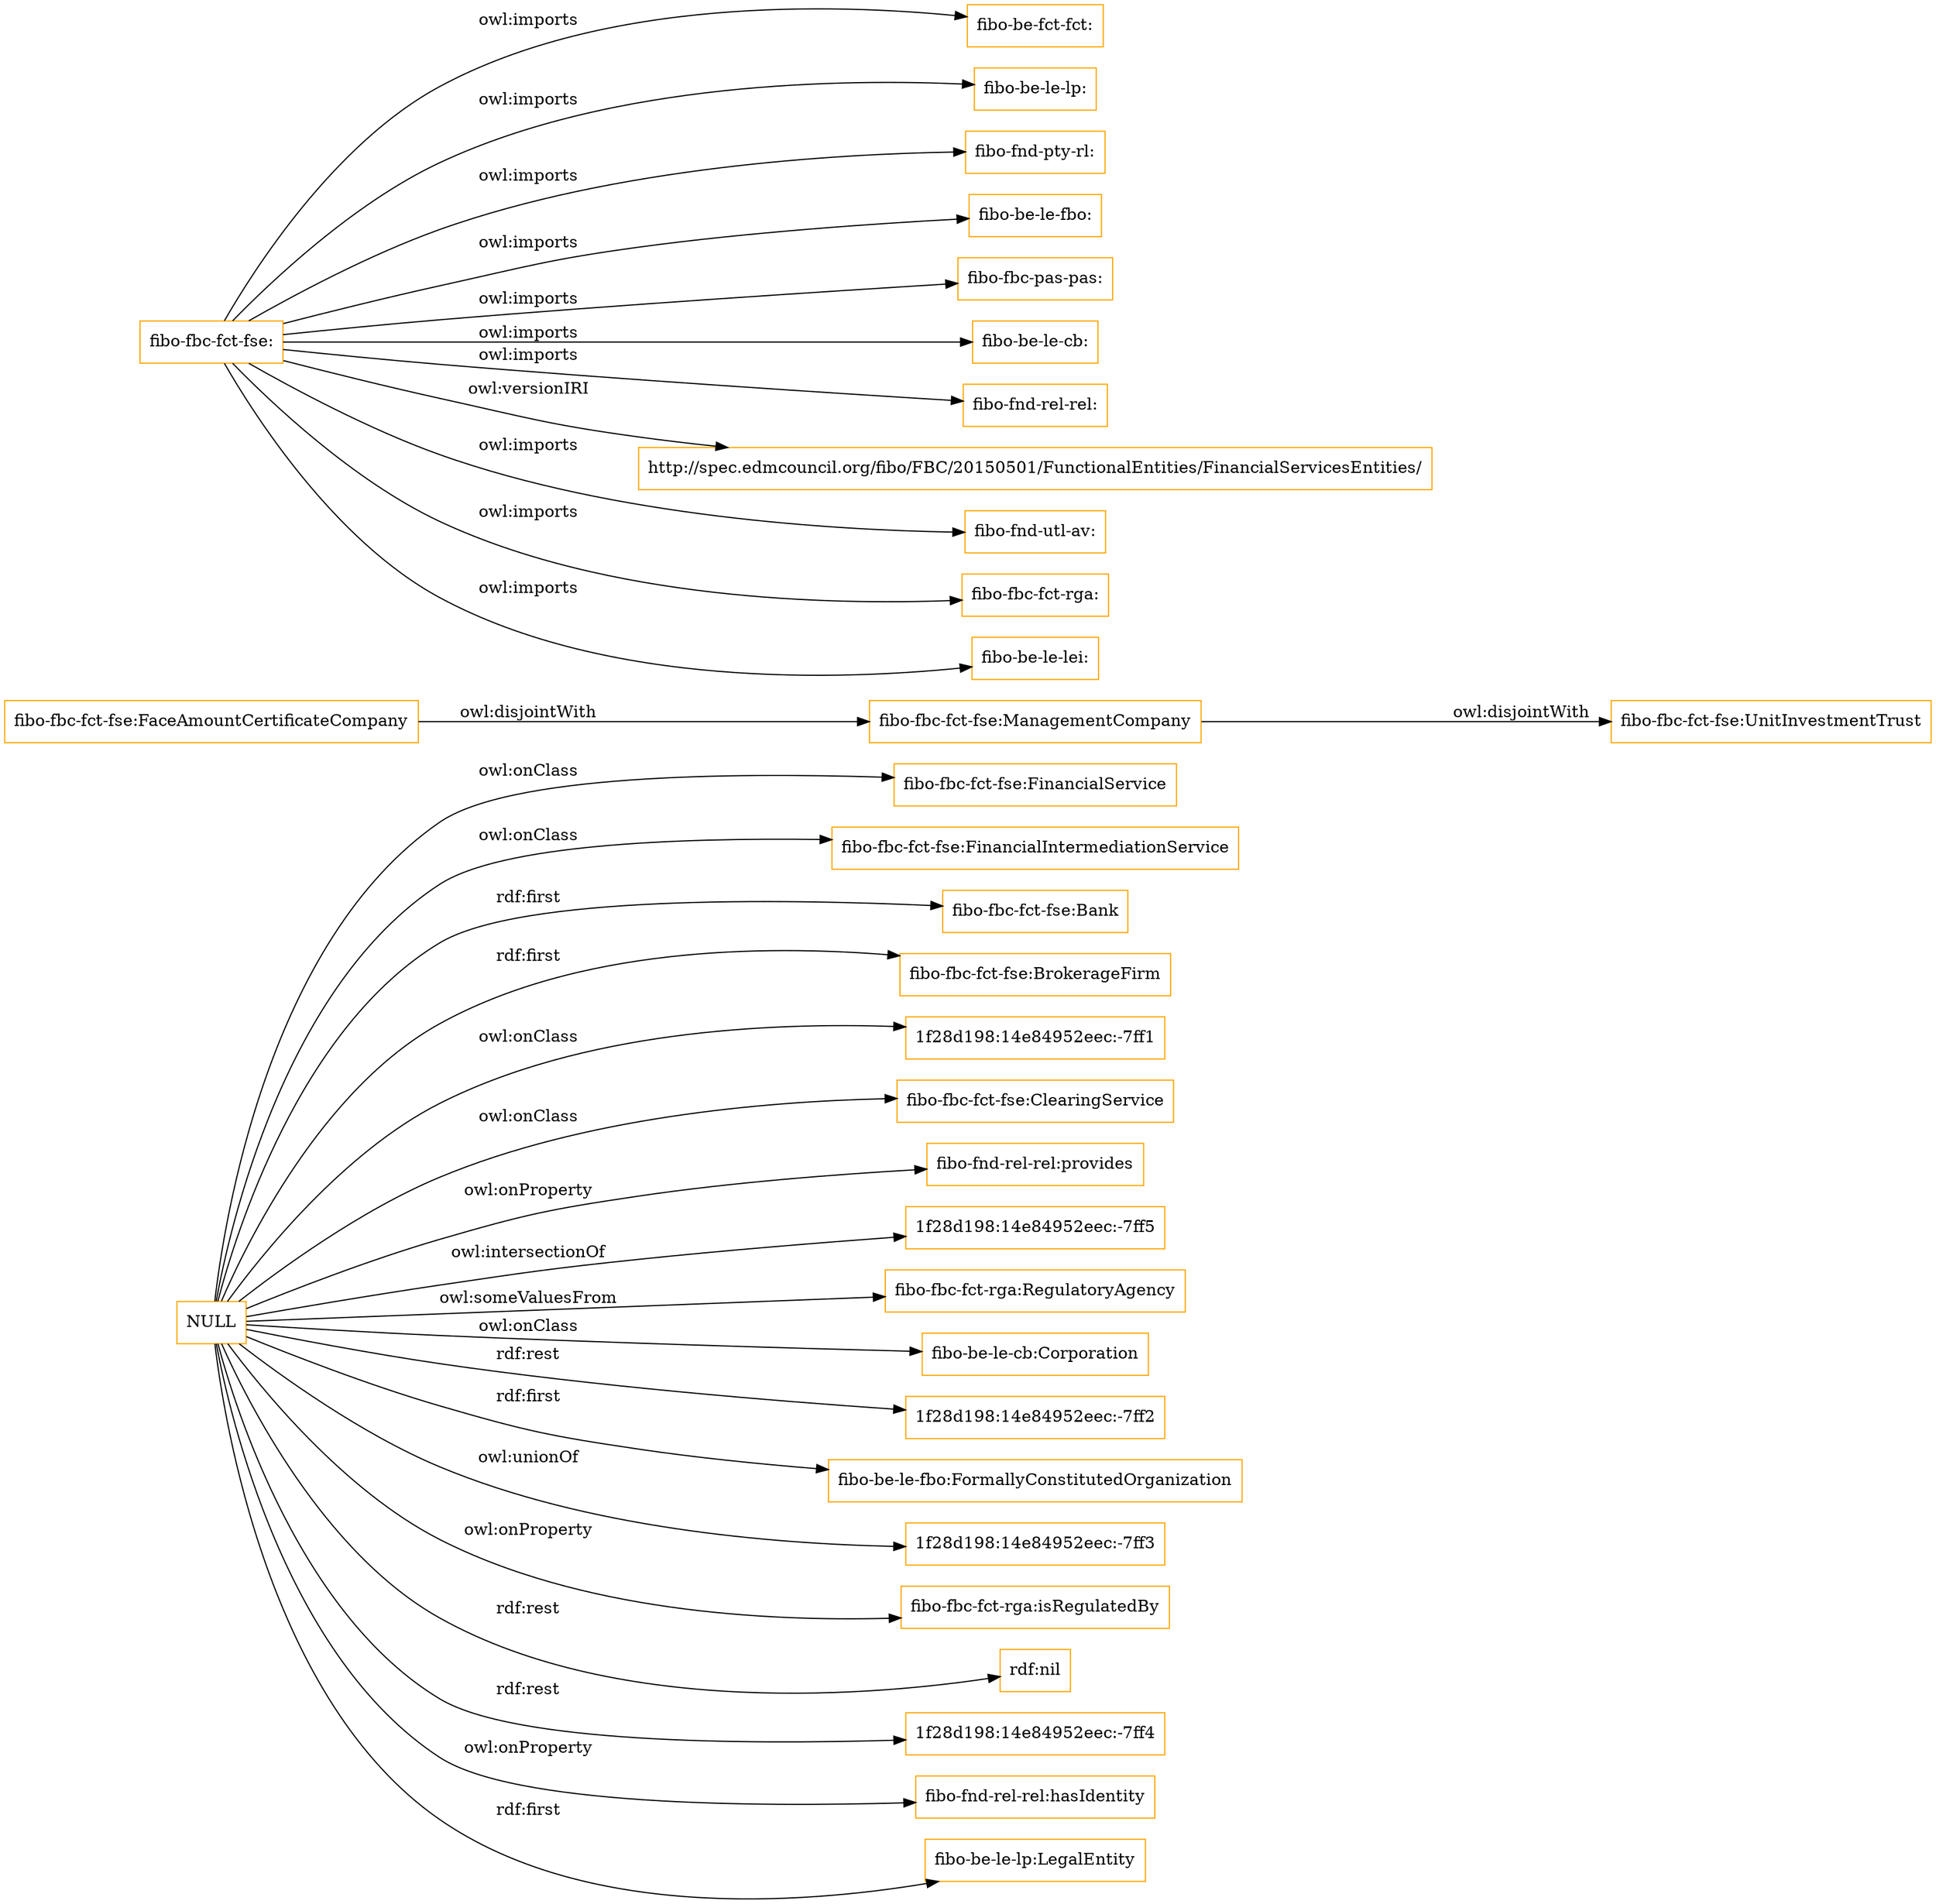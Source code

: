digraph ar2dtool_diagram { 
rankdir=LR;
size="1501"
node [shape = rectangle, color="orange"]; "fibo-fbc-fct-fse:FinancialService" "fibo-fbc-fct-fse:UnitInvestmentTrust" "fibo-fbc-fct-fse:FinancialIntermediationService" "fibo-fbc-fct-fse:FaceAmountCertificateCompany" "fibo-fbc-fct-fse:Bank" "fibo-fbc-fct-fse:ManagementCompany" "fibo-fbc-fct-fse:BrokerageFirm" "1f28d198:14e84952eec:-7ff1" "fibo-fbc-fct-fse:ClearingService" ; /*classes style*/
	"fibo-fbc-fct-fse:ManagementCompany" -> "fibo-fbc-fct-fse:UnitInvestmentTrust" [ label = "owl:disjointWith" ];
	"NULL" -> "fibo-fnd-rel-rel:provides" [ label = "owl:onProperty" ];
	"NULL" -> "1f28d198:14e84952eec:-7ff5" [ label = "owl:intersectionOf" ];
	"NULL" -> "fibo-fbc-fct-rga:RegulatoryAgency" [ label = "owl:someValuesFrom" ];
	"NULL" -> "fibo-fbc-fct-fse:FinancialService" [ label = "owl:onClass" ];
	"NULL" -> "fibo-fbc-fct-fse:BrokerageFirm" [ label = "rdf:first" ];
	"NULL" -> "fibo-be-le-cb:Corporation" [ label = "owl:onClass" ];
	"NULL" -> "1f28d198:14e84952eec:-7ff2" [ label = "rdf:rest" ];
	"NULL" -> "fibo-fbc-fct-fse:ClearingService" [ label = "owl:onClass" ];
	"NULL" -> "fibo-be-le-fbo:FormallyConstitutedOrganization" [ label = "rdf:first" ];
	"NULL" -> "1f28d198:14e84952eec:-7ff1" [ label = "owl:onClass" ];
	"NULL" -> "1f28d198:14e84952eec:-7ff3" [ label = "owl:unionOf" ];
	"NULL" -> "fibo-fbc-fct-rga:isRegulatedBy" [ label = "owl:onProperty" ];
	"NULL" -> "fibo-fbc-fct-fse:Bank" [ label = "rdf:first" ];
	"NULL" -> "rdf:nil" [ label = "rdf:rest" ];
	"NULL" -> "1f28d198:14e84952eec:-7ff4" [ label = "rdf:rest" ];
	"NULL" -> "fibo-fbc-fct-fse:FinancialIntermediationService" [ label = "owl:onClass" ];
	"NULL" -> "fibo-fnd-rel-rel:hasIdentity" [ label = "owl:onProperty" ];
	"NULL" -> "fibo-be-le-lp:LegalEntity" [ label = "rdf:first" ];
	"fibo-fbc-fct-fse:" -> "fibo-be-fct-fct:" [ label = "owl:imports" ];
	"fibo-fbc-fct-fse:" -> "fibo-be-le-lp:" [ label = "owl:imports" ];
	"fibo-fbc-fct-fse:" -> "fibo-fnd-pty-rl:" [ label = "owl:imports" ];
	"fibo-fbc-fct-fse:" -> "fibo-be-le-fbo:" [ label = "owl:imports" ];
	"fibo-fbc-fct-fse:" -> "fibo-fbc-pas-pas:" [ label = "owl:imports" ];
	"fibo-fbc-fct-fse:" -> "fibo-be-le-cb:" [ label = "owl:imports" ];
	"fibo-fbc-fct-fse:" -> "fibo-fnd-rel-rel:" [ label = "owl:imports" ];
	"fibo-fbc-fct-fse:" -> "http://spec.edmcouncil.org/fibo/FBC/20150501/FunctionalEntities/FinancialServicesEntities/" [ label = "owl:versionIRI" ];
	"fibo-fbc-fct-fse:" -> "fibo-fnd-utl-av:" [ label = "owl:imports" ];
	"fibo-fbc-fct-fse:" -> "fibo-fbc-fct-rga:" [ label = "owl:imports" ];
	"fibo-fbc-fct-fse:" -> "fibo-be-le-lei:" [ label = "owl:imports" ];
	"fibo-fbc-fct-fse:FaceAmountCertificateCompany" -> "fibo-fbc-fct-fse:ManagementCompany" [ label = "owl:disjointWith" ];

}

